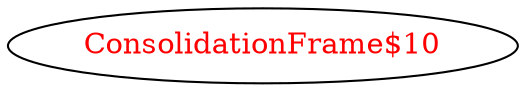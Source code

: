 digraph dependencyGraph {
 concentrate=true;
 ranksep="2.0";
 rankdir="LR"; 
 splines="ortho";
"ConsolidationFrame$10" [fontcolor="red"];
}